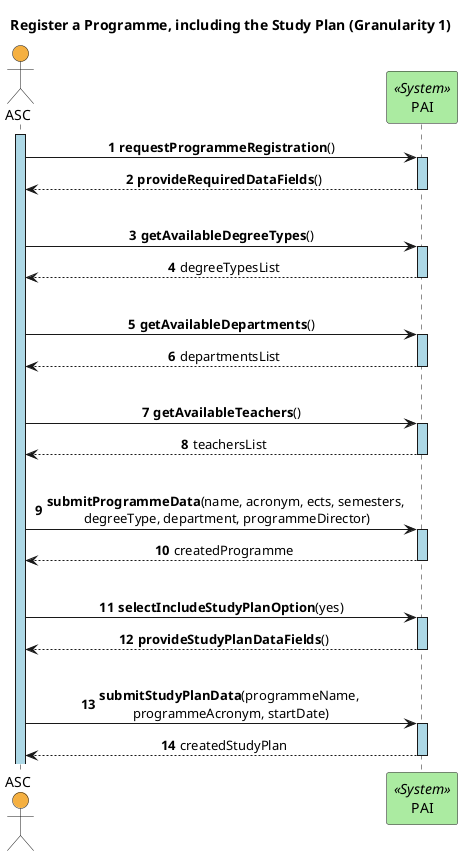 @startuml
title Register a Programme, including the Study Plan (Granularity 1)
skinparam sequenceMessageAlign center
skinparam sequenceLifeLineBackgroundColor lightblue
autonumber

actor ASC #F5B041
participant "PAI" as system <<System>> #ABEBA1

activate ASC
ASC -> system++: **requestProgrammeRegistration**()
system --> ASC--: **provideRequiredDataFields**()
|||
ASC -> system++: **getAvailableDegreeTypes**()
system --> ASC--: degreeTypesList
|||
ASC -> system++: **getAvailableDepartments**()
system --> ASC--: departmentsList
|||
ASC -> system++: **getAvailableTeachers**()
system --> ASC--: teachersList
|||
ASC -> system++: **submitProgrammeData**(name, acronym, ects, semesters, \ndegreeType, department, programmeDirector)
system --> ASC--: createdProgramme
|||
ASC -> system++: **selectIncludeStudyPlanOption**(yes)
system --> ASC--: **provideStudyPlanDataFields**()
|||
ASC -> system++: **submitStudyPlanData**(programmeName, \nprogrammeAcronym, startDate)
system --> ASC--: createdStudyPlan
@enduml